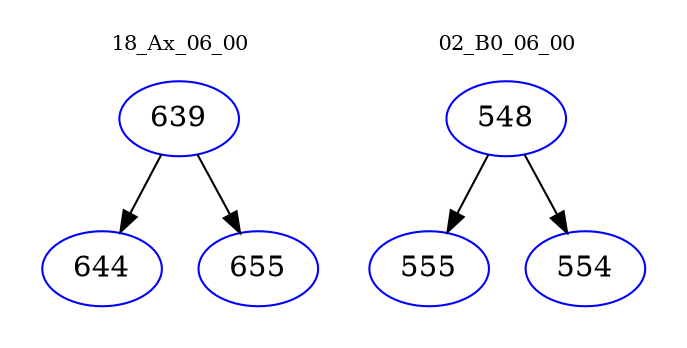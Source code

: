 digraph{
subgraph cluster_0 {
color = white
label = "18_Ax_06_00";
fontsize=10;
T0_639 [label="639", color="blue"]
T0_639 -> T0_644 [color="black"]
T0_644 [label="644", color="blue"]
T0_639 -> T0_655 [color="black"]
T0_655 [label="655", color="blue"]
}
subgraph cluster_1 {
color = white
label = "02_B0_06_00";
fontsize=10;
T1_548 [label="548", color="blue"]
T1_548 -> T1_555 [color="black"]
T1_555 [label="555", color="blue"]
T1_548 -> T1_554 [color="black"]
T1_554 [label="554", color="blue"]
}
}
